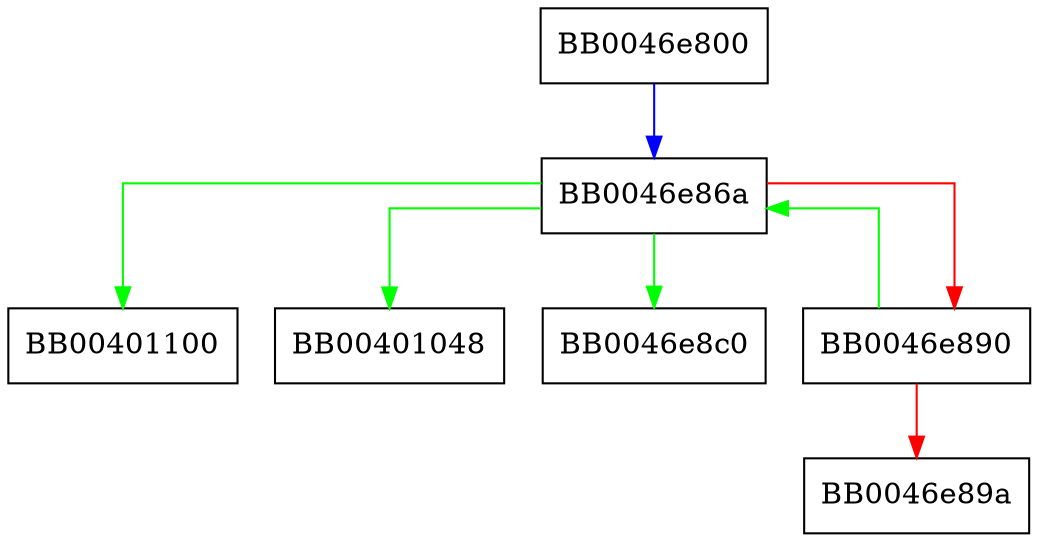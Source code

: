 digraph opt_number_error {
  node [shape="box"];
  graph [splines=ortho];
  BB0046e800 -> BB0046e86a [color="blue"];
  BB0046e86a -> BB00401100 [color="green"];
  BB0046e86a -> BB00401048 [color="green"];
  BB0046e86a -> BB0046e8c0 [color="green"];
  BB0046e86a -> BB0046e890 [color="red"];
  BB0046e890 -> BB0046e86a [color="green"];
  BB0046e890 -> BB0046e89a [color="red"];
}